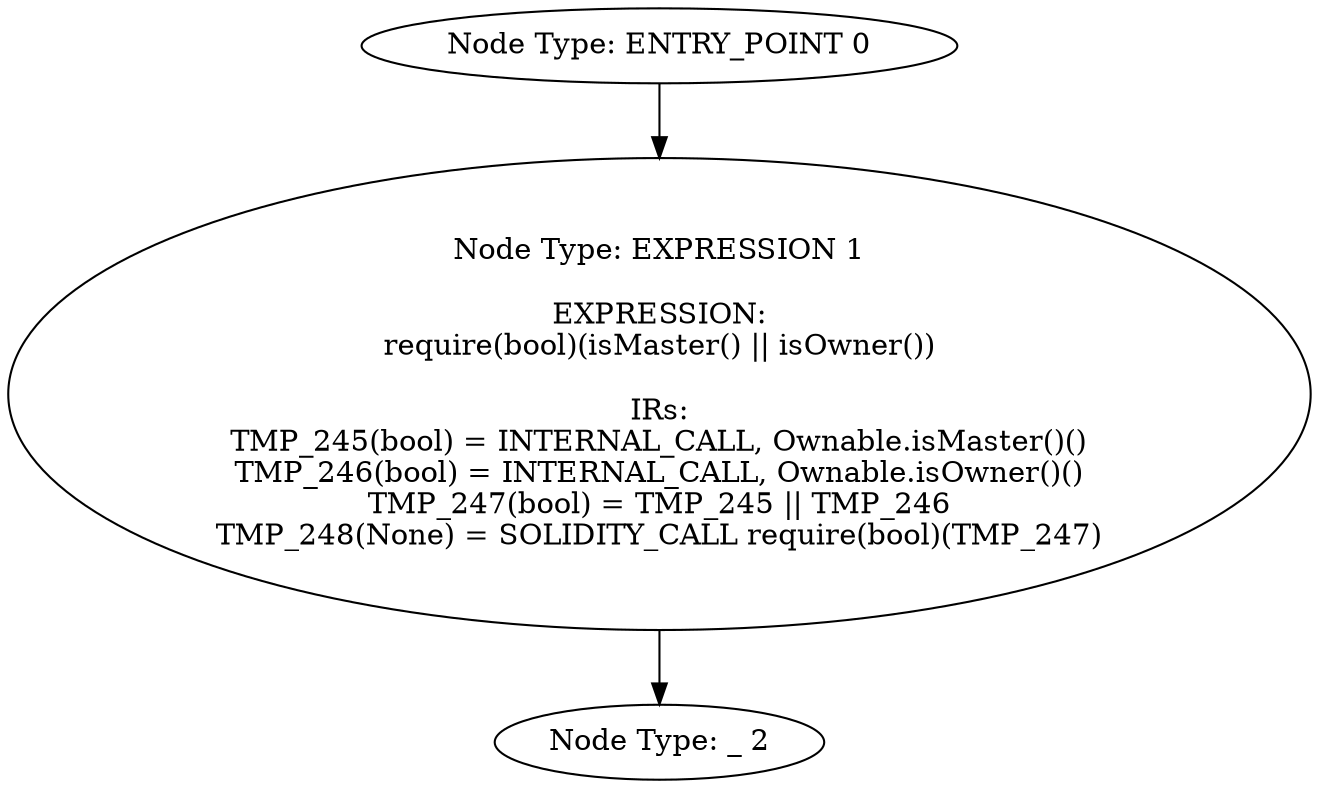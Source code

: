 digraph{
0[label="Node Type: ENTRY_POINT 0
"];
0->1;
1[label="Node Type: EXPRESSION 1

EXPRESSION:
require(bool)(isMaster() || isOwner())

IRs:
TMP_245(bool) = INTERNAL_CALL, Ownable.isMaster()()
TMP_246(bool) = INTERNAL_CALL, Ownable.isOwner()()
TMP_247(bool) = TMP_245 || TMP_246
TMP_248(None) = SOLIDITY_CALL require(bool)(TMP_247)"];
1->2;
2[label="Node Type: _ 2
"];
}
